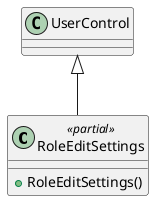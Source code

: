 @startuml
class RoleEditSettings <<partial>> {
    + RoleEditSettings()
}
UserControl <|-- RoleEditSettings
@enduml
